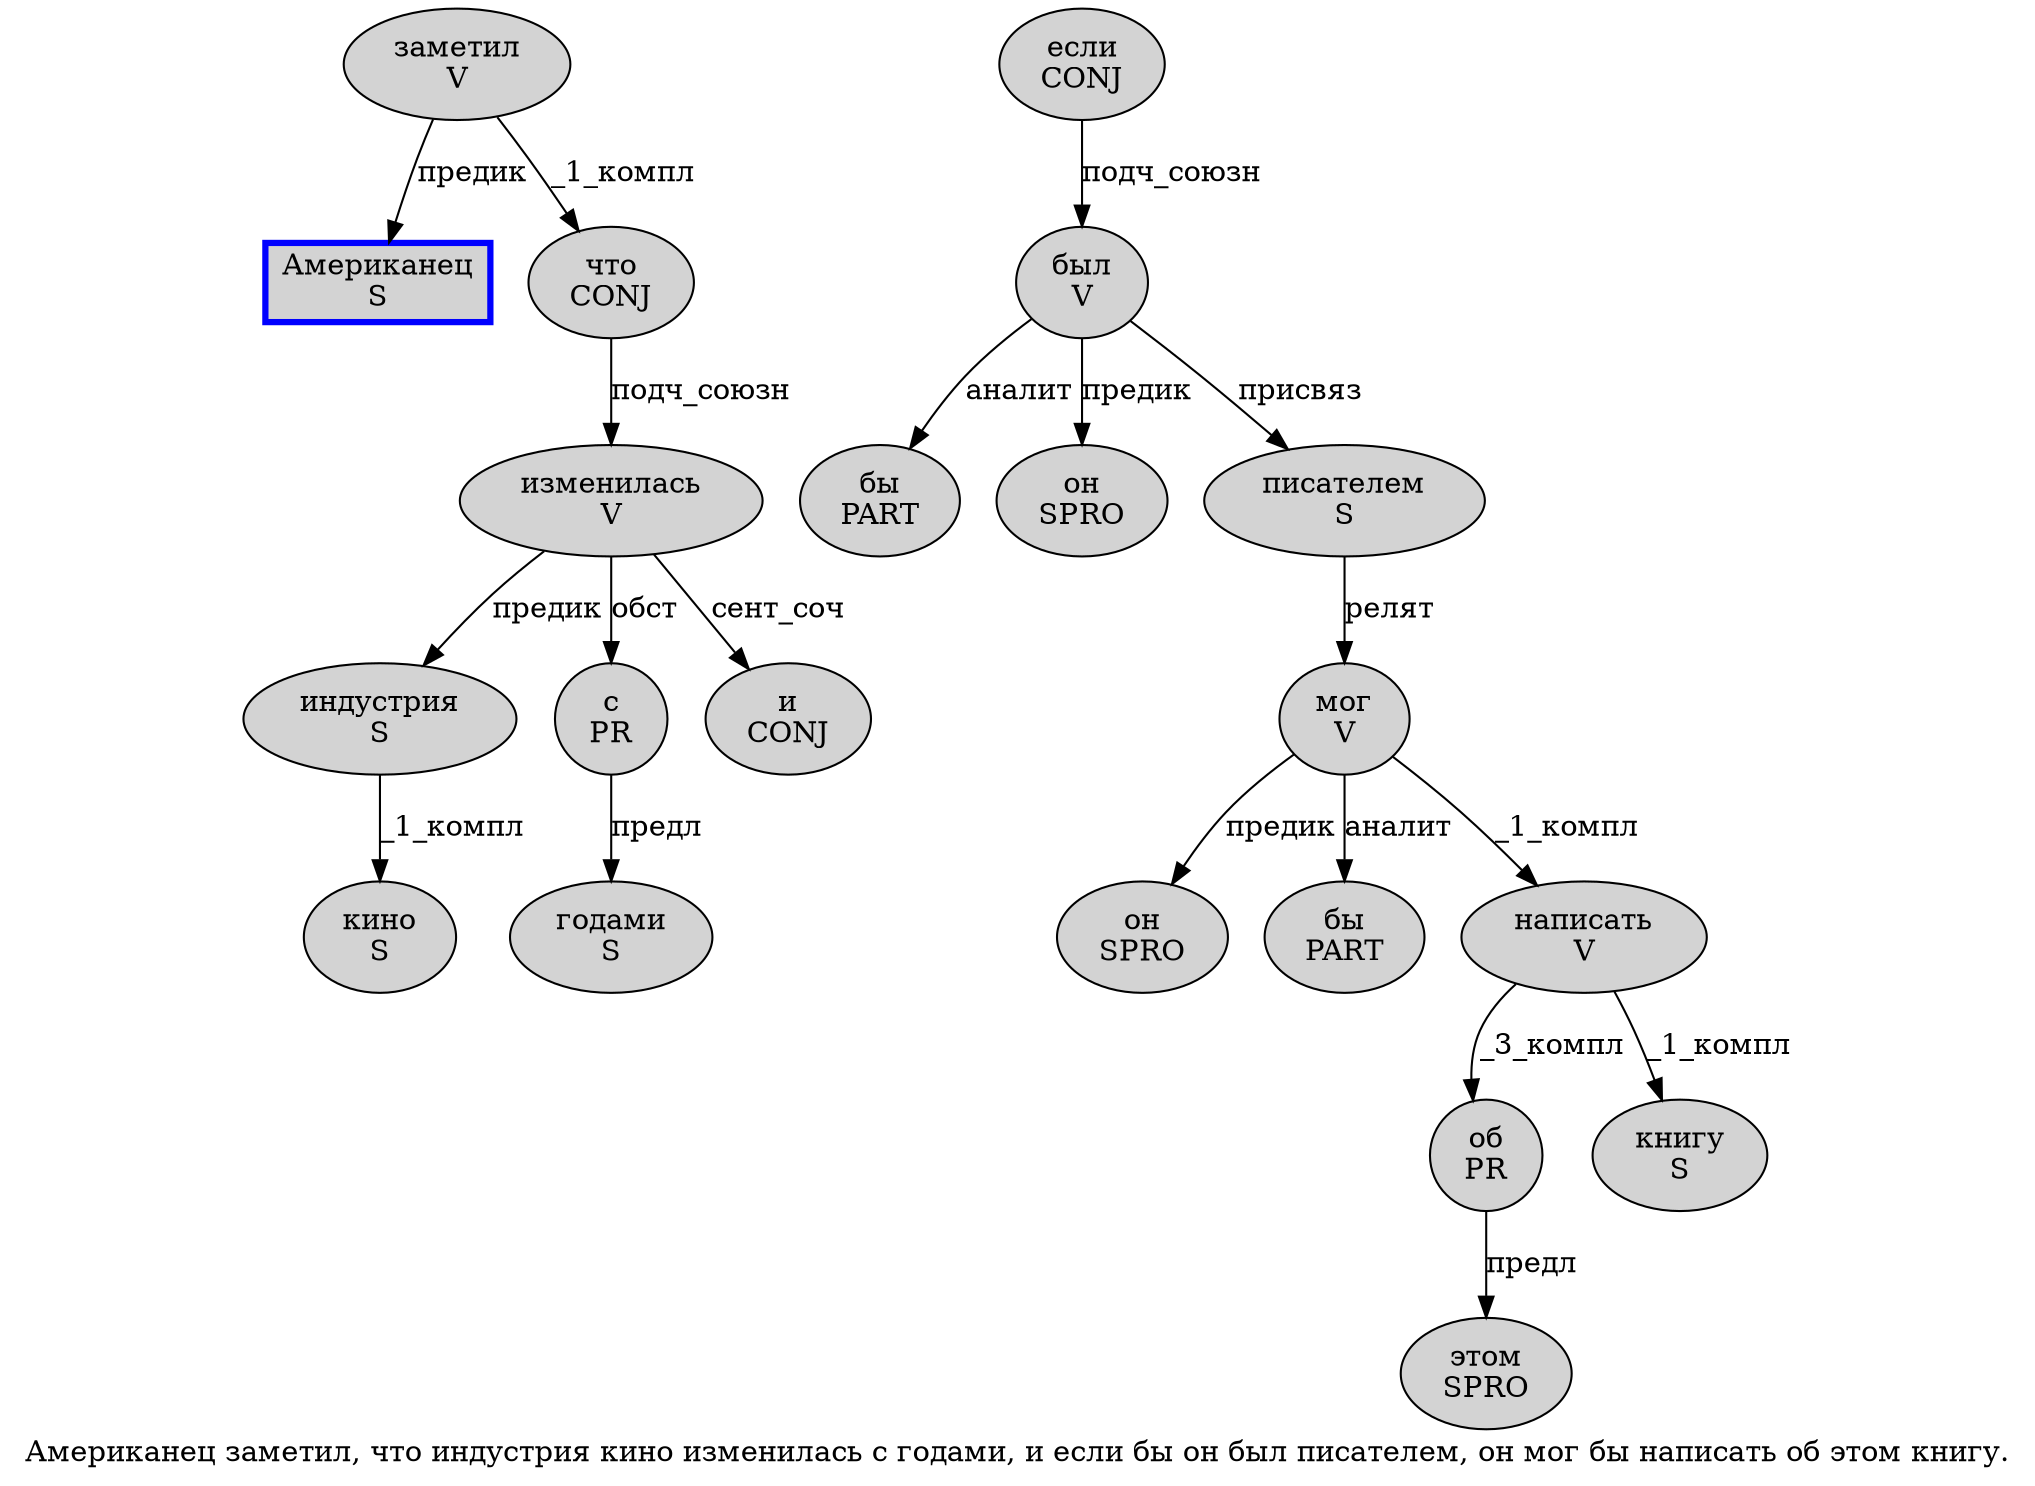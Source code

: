 digraph SENTENCE_938 {
	graph [label="Американец заметил, что индустрия кино изменилась с годами, и если бы он был писателем, он мог бы написать об этом книгу."]
	node [style=filled]
		0 [label="Американец
S" color=blue fillcolor=lightgray penwidth=3 shape=box]
		1 [label="заметил
V" color="" fillcolor=lightgray penwidth=1 shape=ellipse]
		3 [label="что
CONJ" color="" fillcolor=lightgray penwidth=1 shape=ellipse]
		4 [label="индустрия
S" color="" fillcolor=lightgray penwidth=1 shape=ellipse]
		5 [label="кино
S" color="" fillcolor=lightgray penwidth=1 shape=ellipse]
		6 [label="изменилась
V" color="" fillcolor=lightgray penwidth=1 shape=ellipse]
		7 [label="с
PR" color="" fillcolor=lightgray penwidth=1 shape=ellipse]
		8 [label="годами
S" color="" fillcolor=lightgray penwidth=1 shape=ellipse]
		10 [label="и
CONJ" color="" fillcolor=lightgray penwidth=1 shape=ellipse]
		11 [label="если
CONJ" color="" fillcolor=lightgray penwidth=1 shape=ellipse]
		12 [label="бы
PART" color="" fillcolor=lightgray penwidth=1 shape=ellipse]
		13 [label="он
SPRO" color="" fillcolor=lightgray penwidth=1 shape=ellipse]
		14 [label="был
V" color="" fillcolor=lightgray penwidth=1 shape=ellipse]
		15 [label="писателем
S" color="" fillcolor=lightgray penwidth=1 shape=ellipse]
		17 [label="он
SPRO" color="" fillcolor=lightgray penwidth=1 shape=ellipse]
		18 [label="мог
V" color="" fillcolor=lightgray penwidth=1 shape=ellipse]
		19 [label="бы
PART" color="" fillcolor=lightgray penwidth=1 shape=ellipse]
		20 [label="написать
V" color="" fillcolor=lightgray penwidth=1 shape=ellipse]
		21 [label="об
PR" color="" fillcolor=lightgray penwidth=1 shape=ellipse]
		22 [label="этом
SPRO" color="" fillcolor=lightgray penwidth=1 shape=ellipse]
		23 [label="книгу
S" color="" fillcolor=lightgray penwidth=1 shape=ellipse]
			20 -> 21 [label="_3_компл"]
			20 -> 23 [label="_1_компл"]
			3 -> 6 [label="подч_союзн"]
			7 -> 8 [label="предл"]
			18 -> 17 [label="предик"]
			18 -> 19 [label="аналит"]
			18 -> 20 [label="_1_компл"]
			11 -> 14 [label="подч_союзн"]
			4 -> 5 [label="_1_компл"]
			1 -> 0 [label="предик"]
			1 -> 3 [label="_1_компл"]
			6 -> 4 [label="предик"]
			6 -> 7 [label="обст"]
			6 -> 10 [label="сент_соч"]
			14 -> 12 [label="аналит"]
			14 -> 13 [label="предик"]
			14 -> 15 [label="присвяз"]
			21 -> 22 [label="предл"]
			15 -> 18 [label="релят"]
}